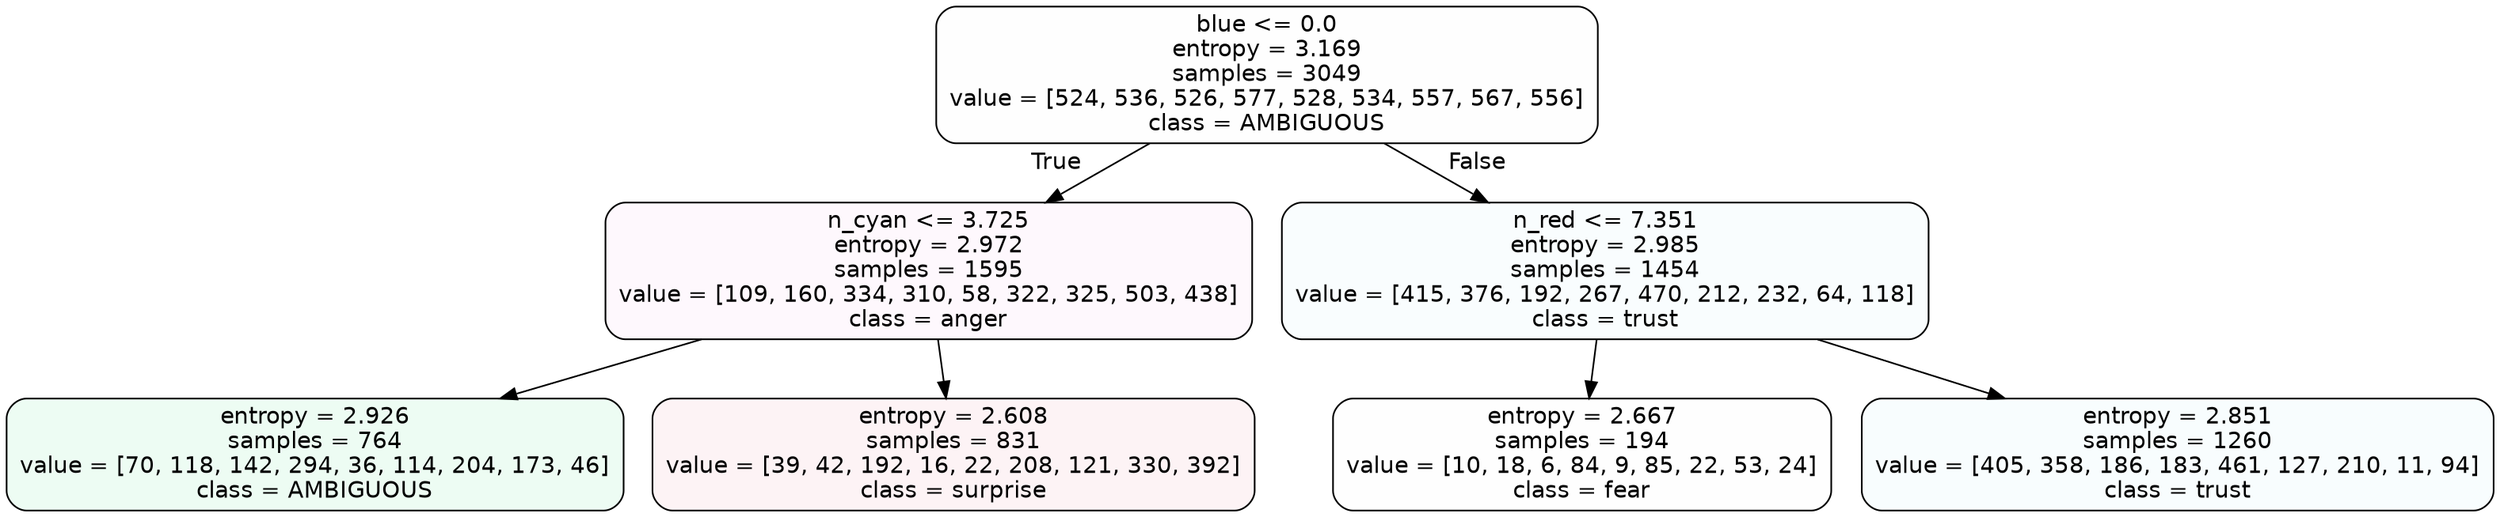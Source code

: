 digraph Tree {
node [shape=box, style="filled, rounded", color="black", fontname=helvetica] ;
edge [fontname=helvetica] ;
0 [label="blue <= 0.0\nentropy = 3.169\nsamples = 3049\nvalue = [524, 536, 526, 577, 528, 534, 557, 567, 556]\nclass = AMBIGUOUS", fillcolor="#39e58101"] ;
1 [label="n_cyan <= 3.725\nentropy = 2.972\nsamples = 1595\nvalue = [109, 160, 334, 310, 58, 322, 325, 503, 438]\nclass = anger", fillcolor="#e539d708"] ;
0 -> 1 [labeldistance=2.5, labelangle=45, headlabel="True"] ;
2 [label="entropy = 2.926\nsamples = 764\nvalue = [70, 118, 142, 294, 36, 114, 204, 173, 46]\nclass = AMBIGUOUS", fillcolor="#39e58117"] ;
1 -> 2 ;
3 [label="entropy = 2.608\nsamples = 831\nvalue = [39, 42, 192, 16, 22, 208, 121, 330, 392]\nclass = surprise", fillcolor="#e539640f"] ;
1 -> 3 ;
4 [label="n_red <= 7.351\nentropy = 2.985\nsamples = 1454\nvalue = [415, 376, 192, 267, 470, 212, 232, 64, 118]\nclass = trust", fillcolor="#39d7e507"] ;
0 -> 4 [labeldistance=2.5, labelangle=-45, headlabel="False"] ;
5 [label="entropy = 2.667\nsamples = 194\nvalue = [10, 18, 6, 84, 9, 85, 22, 53, 24]\nclass = fear", fillcolor="#3964e501"] ;
4 -> 5 ;
6 [label="entropy = 2.851\nsamples = 1260\nvalue = [405, 358, 186, 183, 461, 127, 210, 11, 94]\nclass = trust", fillcolor="#39d7e509"] ;
4 -> 6 ;
}